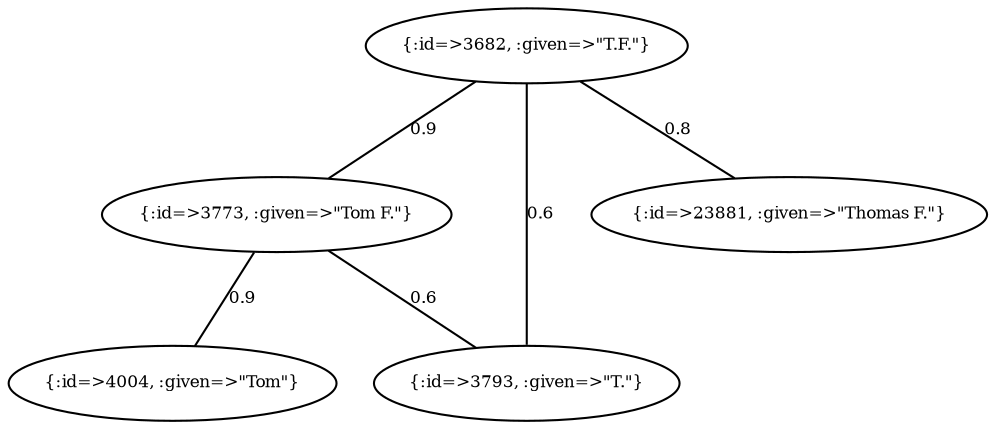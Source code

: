 graph Collector__WeightedGraph {
    "{:id=>3682, :given=>\"T.F.\"}" [
        fontsize = 8,
        label = "{:id=>3682, :given=>\"T.F.\"}"
    ]

    "{:id=>3773, :given=>\"Tom F.\"}" [
        fontsize = 8,
        label = "{:id=>3773, :given=>\"Tom F.\"}"
    ]

    "{:id=>3793, :given=>\"T.\"}" [
        fontsize = 8,
        label = "{:id=>3793, :given=>\"T.\"}"
    ]

    "{:id=>4004, :given=>\"Tom\"}" [
        fontsize = 8,
        label = "{:id=>4004, :given=>\"Tom\"}"
    ]

    "{:id=>23881, :given=>\"Thomas F.\"}" [
        fontsize = 8,
        label = "{:id=>23881, :given=>\"Thomas F.\"}"
    ]

    "{:id=>3682, :given=>\"T.F.\"}" -- "{:id=>3773, :given=>\"Tom F.\"}" [
        fontsize = 8,
        label = 0.9
    ]

    "{:id=>3682, :given=>\"T.F.\"}" -- "{:id=>3793, :given=>\"T.\"}" [
        fontsize = 8,
        label = 0.6
    ]

    "{:id=>3682, :given=>\"T.F.\"}" -- "{:id=>23881, :given=>\"Thomas F.\"}" [
        fontsize = 8,
        label = 0.8
    ]

    "{:id=>3773, :given=>\"Tom F.\"}" -- "{:id=>3793, :given=>\"T.\"}" [
        fontsize = 8,
        label = 0.6
    ]

    "{:id=>3773, :given=>\"Tom F.\"}" -- "{:id=>4004, :given=>\"Tom\"}" [
        fontsize = 8,
        label = 0.9
    ]
}
